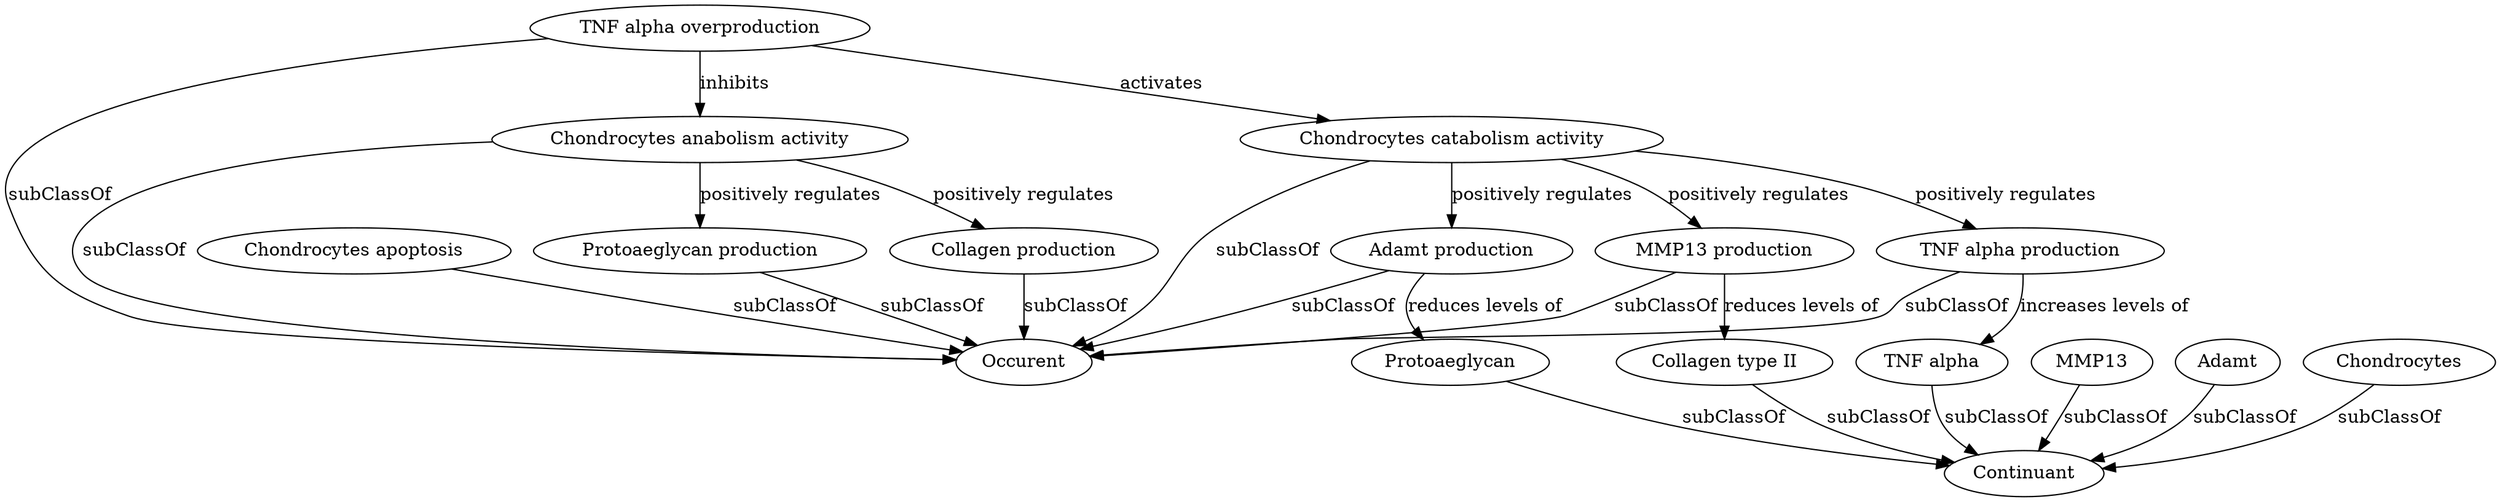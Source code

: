 digraph g {
"http://plumdeq.xyz/ontologies/hypothesis/Collagen_production" [label="Collagen production"] ;
"http://plumdeq.xyz/ontologies/hypothesis/TNF_alpha_overproduction" [label="TNF alpha overproduction"] ;
"http://plumdeq.xyz/ontologies/hypothesis/Adamt_production" [label="Adamt production"] ;
"http://plumdeq.xyz/ontologies/hypothesis/MMP13_production" [label="MMP13 production"] ;
"http://plumdeq.xyz/ontologies/hypothesis/Continuant" [label="Continuant"] ;
"http://plumdeq.xyz/ontologies/hypothesis/TNF_alpha_production" [label="TNF alpha production"] ;
"http://plumdeq.xyz/ontologies/hypothesis/MMP13" [label="MMP13"] ;
"http://plumdeq.xyz/ontologies/hypothesis/Occurent" [label="Occurent"] ;
"http://plumdeq.xyz/ontologies/hypothesis/TNF_alpha" [label="TNF alpha"] ;
"http://plumdeq.xyz/ontologies/hypothesis/Chondrocytes_anabolism_activity" [label="Chondrocytes anabolism activity"] ;
"http://plumdeq.xyz/ontologies/hypothesis/Adamt" [label="Adamt"] ;
"http://plumdeq.xyz/ontologies/hypothesis/Chondrocytes" [label="Chondrocytes"] ;
"http://plumdeq.xyz/ontologies/hypothesis/Protoaeglycan_production" [label="Protoaeglycan production"] ;
"http://plumdeq.xyz/ontologies/hypothesis/Protoaeglycan" [label="Protoaeglycan"] ;
"http://plumdeq.xyz/ontologies/hypothesis/Chondrocytes_catabolism_activity" [label="Chondrocytes catabolism activity"] ;
"http://plumdeq.xyz/ontologies/hypothesis/Chondrocytes_apoptosis" [label="Chondrocytes apoptosis"] ;
"http://plumdeq.xyz/ontologies/hypothesis/Collagen_type_II" [label="Collagen type II"] ;
"http://plumdeq.xyz/ontologies/hypothesis/Collagen_production" -> "http://plumdeq.xyz/ontologies/hypothesis/Occurent" [label="subClassOf"] ;
"http://plumdeq.xyz/ontologies/hypothesis/TNF_alpha_overproduction" -> "http://plumdeq.xyz/ontologies/hypothesis/Chondrocytes_anabolism_activity" [label="inhibits"] ;
"http://plumdeq.xyz/ontologies/hypothesis/TNF_alpha_overproduction" -> "http://plumdeq.xyz/ontologies/hypothesis/Chondrocytes_catabolism_activity" [label="activates"] ;
"http://plumdeq.xyz/ontologies/hypothesis/TNF_alpha_overproduction" -> "http://plumdeq.xyz/ontologies/hypothesis/Occurent" [label="subClassOf"] ;
"http://plumdeq.xyz/ontologies/hypothesis/Adamt_production" -> "http://plumdeq.xyz/ontologies/hypothesis/Protoaeglycan" [label="reduces levels of"] ;
"http://plumdeq.xyz/ontologies/hypothesis/Adamt_production" -> "http://plumdeq.xyz/ontologies/hypothesis/Occurent" [label="subClassOf"] ;
"http://plumdeq.xyz/ontologies/hypothesis/MMP13_production" -> "http://plumdeq.xyz/ontologies/hypothesis/Collagen_type_II" [label="reduces levels of"] ;
"http://plumdeq.xyz/ontologies/hypothesis/MMP13_production" -> "http://plumdeq.xyz/ontologies/hypothesis/Occurent" [label="subClassOf"] ;
"http://plumdeq.xyz/ontologies/hypothesis/TNF_alpha_production" -> "http://plumdeq.xyz/ontologies/hypothesis/TNF_alpha" [label="increases levels of"] ;
"http://plumdeq.xyz/ontologies/hypothesis/TNF_alpha_production" -> "http://plumdeq.xyz/ontologies/hypothesis/Occurent" [label="subClassOf"] ;
"http://plumdeq.xyz/ontologies/hypothesis/MMP13" -> "http://plumdeq.xyz/ontologies/hypothesis/Continuant" [label="subClassOf"] ;
"http://plumdeq.xyz/ontologies/hypothesis/TNF_alpha" -> "http://plumdeq.xyz/ontologies/hypothesis/Continuant" [label="subClassOf"] ;
"http://plumdeq.xyz/ontologies/hypothesis/Chondrocytes_anabolism_activity" -> "http://plumdeq.xyz/ontologies/hypothesis/Collagen_production" [label="positively regulates"] ;
"http://plumdeq.xyz/ontologies/hypothesis/Chondrocytes_anabolism_activity" -> "http://plumdeq.xyz/ontologies/hypothesis/Protoaeglycan_production" [label="positively regulates"] ;
"http://plumdeq.xyz/ontologies/hypothesis/Chondrocytes_anabolism_activity" -> "http://plumdeq.xyz/ontologies/hypothesis/Occurent" [label="subClassOf"] ;
"http://plumdeq.xyz/ontologies/hypothesis/Adamt" -> "http://plumdeq.xyz/ontologies/hypothesis/Continuant" [label="subClassOf"] ;
"http://plumdeq.xyz/ontologies/hypothesis/Chondrocytes" -> "http://plumdeq.xyz/ontologies/hypothesis/Continuant" [label="subClassOf"] ;
"http://plumdeq.xyz/ontologies/hypothesis/Protoaeglycan_production" -> "http://plumdeq.xyz/ontologies/hypothesis/Occurent" [label="subClassOf"] ;
"http://plumdeq.xyz/ontologies/hypothesis/Protoaeglycan" -> "http://plumdeq.xyz/ontologies/hypothesis/Continuant" [label="subClassOf"] ;
"http://plumdeq.xyz/ontologies/hypothesis/Chondrocytes_catabolism_activity" -> "http://plumdeq.xyz/ontologies/hypothesis/TNF_alpha_production" [label="positively regulates"] ;
"http://plumdeq.xyz/ontologies/hypothesis/Chondrocytes_catabolism_activity" -> "http://plumdeq.xyz/ontologies/hypothesis/Adamt_production" [label="positively regulates"] ;
"http://plumdeq.xyz/ontologies/hypothesis/Chondrocytes_catabolism_activity" -> "http://plumdeq.xyz/ontologies/hypothesis/MMP13_production" [label="positively regulates"] ;
"http://plumdeq.xyz/ontologies/hypothesis/Chondrocytes_catabolism_activity" -> "http://plumdeq.xyz/ontologies/hypothesis/Occurent" [label="subClassOf"] ;
"http://plumdeq.xyz/ontologies/hypothesis/Chondrocytes_apoptosis" -> "http://plumdeq.xyz/ontologies/hypothesis/Occurent" [label="subClassOf"] ;
"http://plumdeq.xyz/ontologies/hypothesis/Collagen_type_II" -> "http://plumdeq.xyz/ontologies/hypothesis/Continuant" [label="subClassOf"] ;
}

